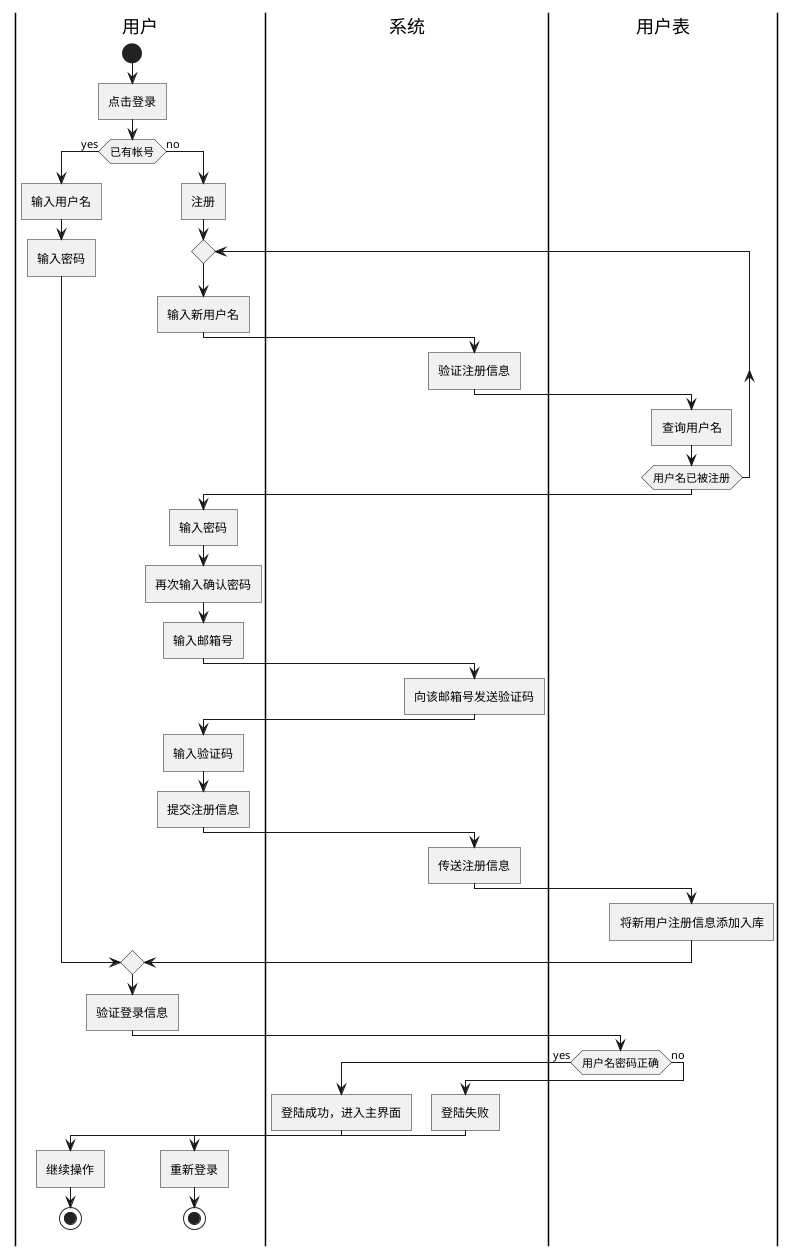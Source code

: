 @startuml 房客登录活动图

skinparam shadowing false
skinparam defaultFontName "微软雅黑"

|用户|
start
:点击登录]
if(已有帐号)then(yes)
    :输入用户名]
    :输入密码]
else(no)
    :注册]
    repeat
        :输入新用户名]
        |系统|
        :验证注册信息]
        |用户表|
        :查询用户名]
    repeat while (用户名已被注册)
    |用户|
    :输入密码]
    :再次输入确认密码]
    :输入邮箱号]
    |系统|
    :向该邮箱号发送验证码]
    |用户|
    :输入验证码]
    :提交注册信息]
    |系统|
    :传送注册信息]
    |用户表|
    :将新用户注册信息添加入库]
endif
|用户|
:验证登录信息]
|用户表|
if(用户名密码正确)then(yes)
    |系统|
    :登陆成功，进入主界面]
    |用户|
    :继续操作]
    stop
else(no)
    |系统|
    :登陆失败]
    |用户|
    :重新登录]
    stop
endif
@enduml